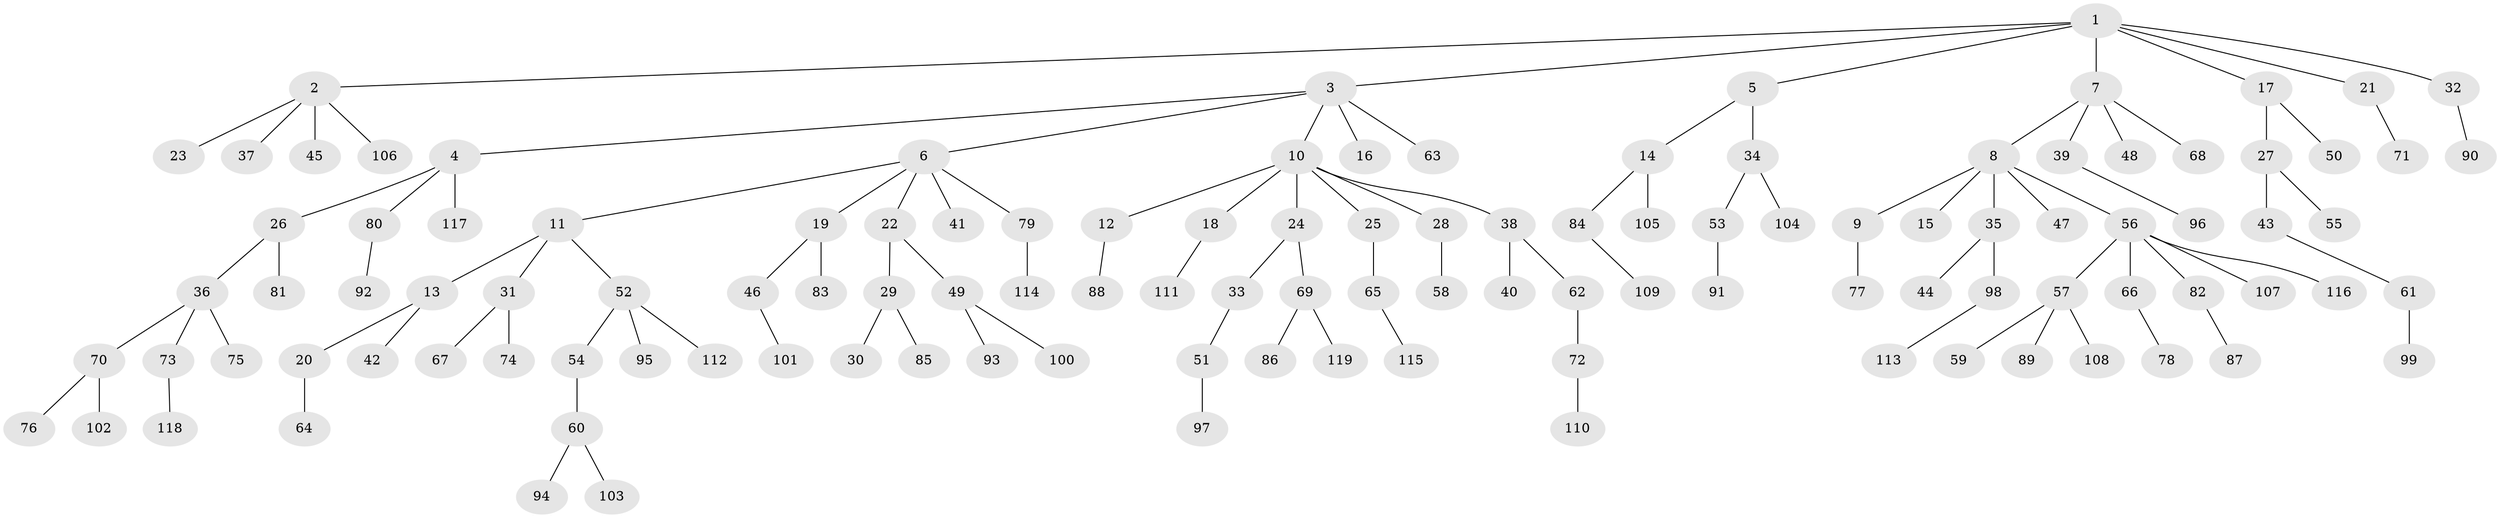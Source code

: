 // Generated by graph-tools (version 1.1) at 2025/36/03/09/25 02:36:46]
// undirected, 119 vertices, 118 edges
graph export_dot {
graph [start="1"]
  node [color=gray90,style=filled];
  1;
  2;
  3;
  4;
  5;
  6;
  7;
  8;
  9;
  10;
  11;
  12;
  13;
  14;
  15;
  16;
  17;
  18;
  19;
  20;
  21;
  22;
  23;
  24;
  25;
  26;
  27;
  28;
  29;
  30;
  31;
  32;
  33;
  34;
  35;
  36;
  37;
  38;
  39;
  40;
  41;
  42;
  43;
  44;
  45;
  46;
  47;
  48;
  49;
  50;
  51;
  52;
  53;
  54;
  55;
  56;
  57;
  58;
  59;
  60;
  61;
  62;
  63;
  64;
  65;
  66;
  67;
  68;
  69;
  70;
  71;
  72;
  73;
  74;
  75;
  76;
  77;
  78;
  79;
  80;
  81;
  82;
  83;
  84;
  85;
  86;
  87;
  88;
  89;
  90;
  91;
  92;
  93;
  94;
  95;
  96;
  97;
  98;
  99;
  100;
  101;
  102;
  103;
  104;
  105;
  106;
  107;
  108;
  109;
  110;
  111;
  112;
  113;
  114;
  115;
  116;
  117;
  118;
  119;
  1 -- 2;
  1 -- 3;
  1 -- 5;
  1 -- 7;
  1 -- 17;
  1 -- 21;
  1 -- 32;
  2 -- 23;
  2 -- 37;
  2 -- 45;
  2 -- 106;
  3 -- 4;
  3 -- 6;
  3 -- 10;
  3 -- 16;
  3 -- 63;
  4 -- 26;
  4 -- 80;
  4 -- 117;
  5 -- 14;
  5 -- 34;
  6 -- 11;
  6 -- 19;
  6 -- 22;
  6 -- 41;
  6 -- 79;
  7 -- 8;
  7 -- 39;
  7 -- 48;
  7 -- 68;
  8 -- 9;
  8 -- 15;
  8 -- 35;
  8 -- 47;
  8 -- 56;
  9 -- 77;
  10 -- 12;
  10 -- 18;
  10 -- 24;
  10 -- 25;
  10 -- 28;
  10 -- 38;
  11 -- 13;
  11 -- 31;
  11 -- 52;
  12 -- 88;
  13 -- 20;
  13 -- 42;
  14 -- 84;
  14 -- 105;
  17 -- 27;
  17 -- 50;
  18 -- 111;
  19 -- 46;
  19 -- 83;
  20 -- 64;
  21 -- 71;
  22 -- 29;
  22 -- 49;
  24 -- 33;
  24 -- 69;
  25 -- 65;
  26 -- 36;
  26 -- 81;
  27 -- 43;
  27 -- 55;
  28 -- 58;
  29 -- 30;
  29 -- 85;
  31 -- 67;
  31 -- 74;
  32 -- 90;
  33 -- 51;
  34 -- 53;
  34 -- 104;
  35 -- 44;
  35 -- 98;
  36 -- 70;
  36 -- 73;
  36 -- 75;
  38 -- 40;
  38 -- 62;
  39 -- 96;
  43 -- 61;
  46 -- 101;
  49 -- 93;
  49 -- 100;
  51 -- 97;
  52 -- 54;
  52 -- 95;
  52 -- 112;
  53 -- 91;
  54 -- 60;
  56 -- 57;
  56 -- 66;
  56 -- 82;
  56 -- 107;
  56 -- 116;
  57 -- 59;
  57 -- 89;
  57 -- 108;
  60 -- 94;
  60 -- 103;
  61 -- 99;
  62 -- 72;
  65 -- 115;
  66 -- 78;
  69 -- 86;
  69 -- 119;
  70 -- 76;
  70 -- 102;
  72 -- 110;
  73 -- 118;
  79 -- 114;
  80 -- 92;
  82 -- 87;
  84 -- 109;
  98 -- 113;
}
